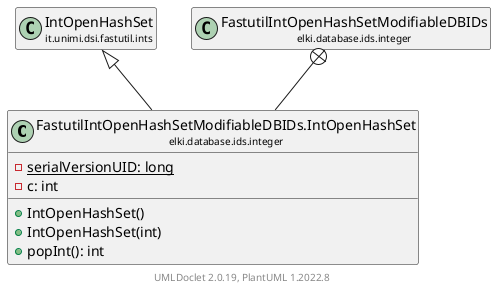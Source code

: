 @startuml
    remove .*\.(Instance|Par|Parameterizer|Factory)$
    set namespaceSeparator none
    hide empty fields
    hide empty methods

    class "<size:14>FastutilIntOpenHashSetModifiableDBIDs.IntOpenHashSet\n<size:10>elki.database.ids.integer" as elki.database.ids.integer.FastutilIntOpenHashSetModifiableDBIDs.IntOpenHashSet [[FastutilIntOpenHashSetModifiableDBIDs.IntOpenHashSet.html]] {
        {static} -serialVersionUID: long
        -c: int
        +IntOpenHashSet()
        +IntOpenHashSet(int)
        +popInt(): int
    }

    class "<size:14>IntOpenHashSet\n<size:10>it.unimi.dsi.fastutil.ints" as it.unimi.dsi.fastutil.ints.IntOpenHashSet
    class "<size:14>FastutilIntOpenHashSetModifiableDBIDs\n<size:10>elki.database.ids.integer" as elki.database.ids.integer.FastutilIntOpenHashSetModifiableDBIDs [[FastutilIntOpenHashSetModifiableDBIDs.html]]

    it.unimi.dsi.fastutil.ints.IntOpenHashSet <|-- elki.database.ids.integer.FastutilIntOpenHashSetModifiableDBIDs.IntOpenHashSet
    elki.database.ids.integer.FastutilIntOpenHashSetModifiableDBIDs +-- elki.database.ids.integer.FastutilIntOpenHashSetModifiableDBIDs.IntOpenHashSet

    center footer UMLDoclet 2.0.19, PlantUML 1.2022.8
@enduml
